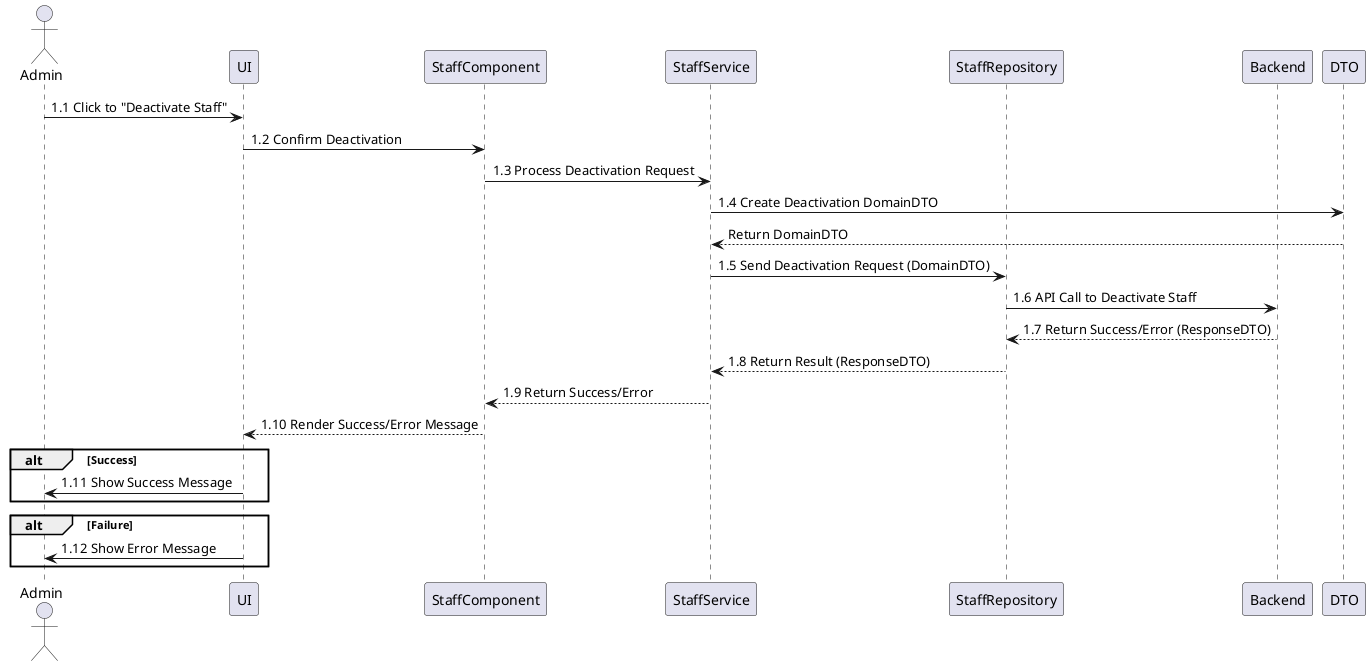 @startuml "DeactivateStaff"
actor Admin
participant "UI" as UI
participant "StaffComponent" as Component
participant "StaffService" as Service
participant "StaffRepository" as Repository
participant "Backend" as Backend
participant "DTO" as DTO

Admin -> UI: 1.1 Click to "Deactivate Staff"
UI -> Component: 1.2 Confirm Deactivation
Component -> Service: 1.3 Process Deactivation Request
Service -> DTO: 1.4 Create Deactivation DomainDTO
DTO --> Service: Return DomainDTO
Service -> Repository: 1.5 Send Deactivation Request (DomainDTO)
Repository -> Backend: 1.6 API Call to Deactivate Staff
Backend --> Repository: 1.7 Return Success/Error (ResponseDTO)
Repository --> Service: 1.8 Return Result (ResponseDTO)
Service --> Component: 1.9 Return Success/Error
Component --> UI: 1.10 Render Success/Error Message

alt Success
UI -> Admin: 1.11 Show Success Message
end

alt Failure
UI -> Admin: 1.12 Show Error Message
end
@enduml
